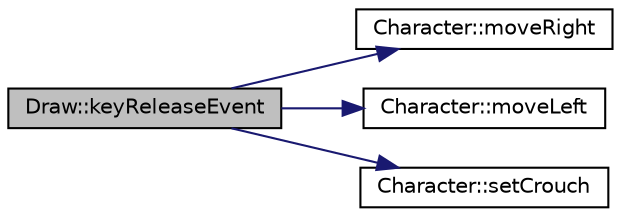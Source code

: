 digraph "Draw::keyReleaseEvent"
{
  edge [fontname="Helvetica",fontsize="10",labelfontname="Helvetica",labelfontsize="10"];
  node [fontname="Helvetica",fontsize="10",shape=record];
  rankdir="LR";
  Node1 [label="Draw::keyReleaseEvent",height=0.2,width=0.4,color="black", fillcolor="grey75", style="filled", fontcolor="black"];
  Node1 -> Node2 [color="midnightblue",fontsize="10",style="solid",fontname="Helvetica"];
  Node2 [label="Character::moveRight",height=0.2,width=0.4,color="black", fillcolor="white", style="filled",URL="$class_character.html#a732ddad97c8e4b271aac67ba1d7d3c98",tooltip="Signalisiert das der Charakter nach rechts läuft oder nicht. "];
  Node1 -> Node3 [color="midnightblue",fontsize="10",style="solid",fontname="Helvetica"];
  Node3 [label="Character::moveLeft",height=0.2,width=0.4,color="black", fillcolor="white", style="filled",URL="$class_character.html#adcc18bee13545c734c695dee06a9f094",tooltip="Signalisiert das der Charakter nach links läuft oder nicht. "];
  Node1 -> Node4 [color="midnightblue",fontsize="10",style="solid",fontname="Helvetica"];
  Node4 [label="Character::setCrouch",height=0.2,width=0.4,color="black", fillcolor="white", style="filled",URL="$class_character.html#a8cfbb3e6ea62013a74f7b837054ee03f",tooltip="Signalisiert das der Charakter sich duckt oder sich nicht duckt. "];
}
